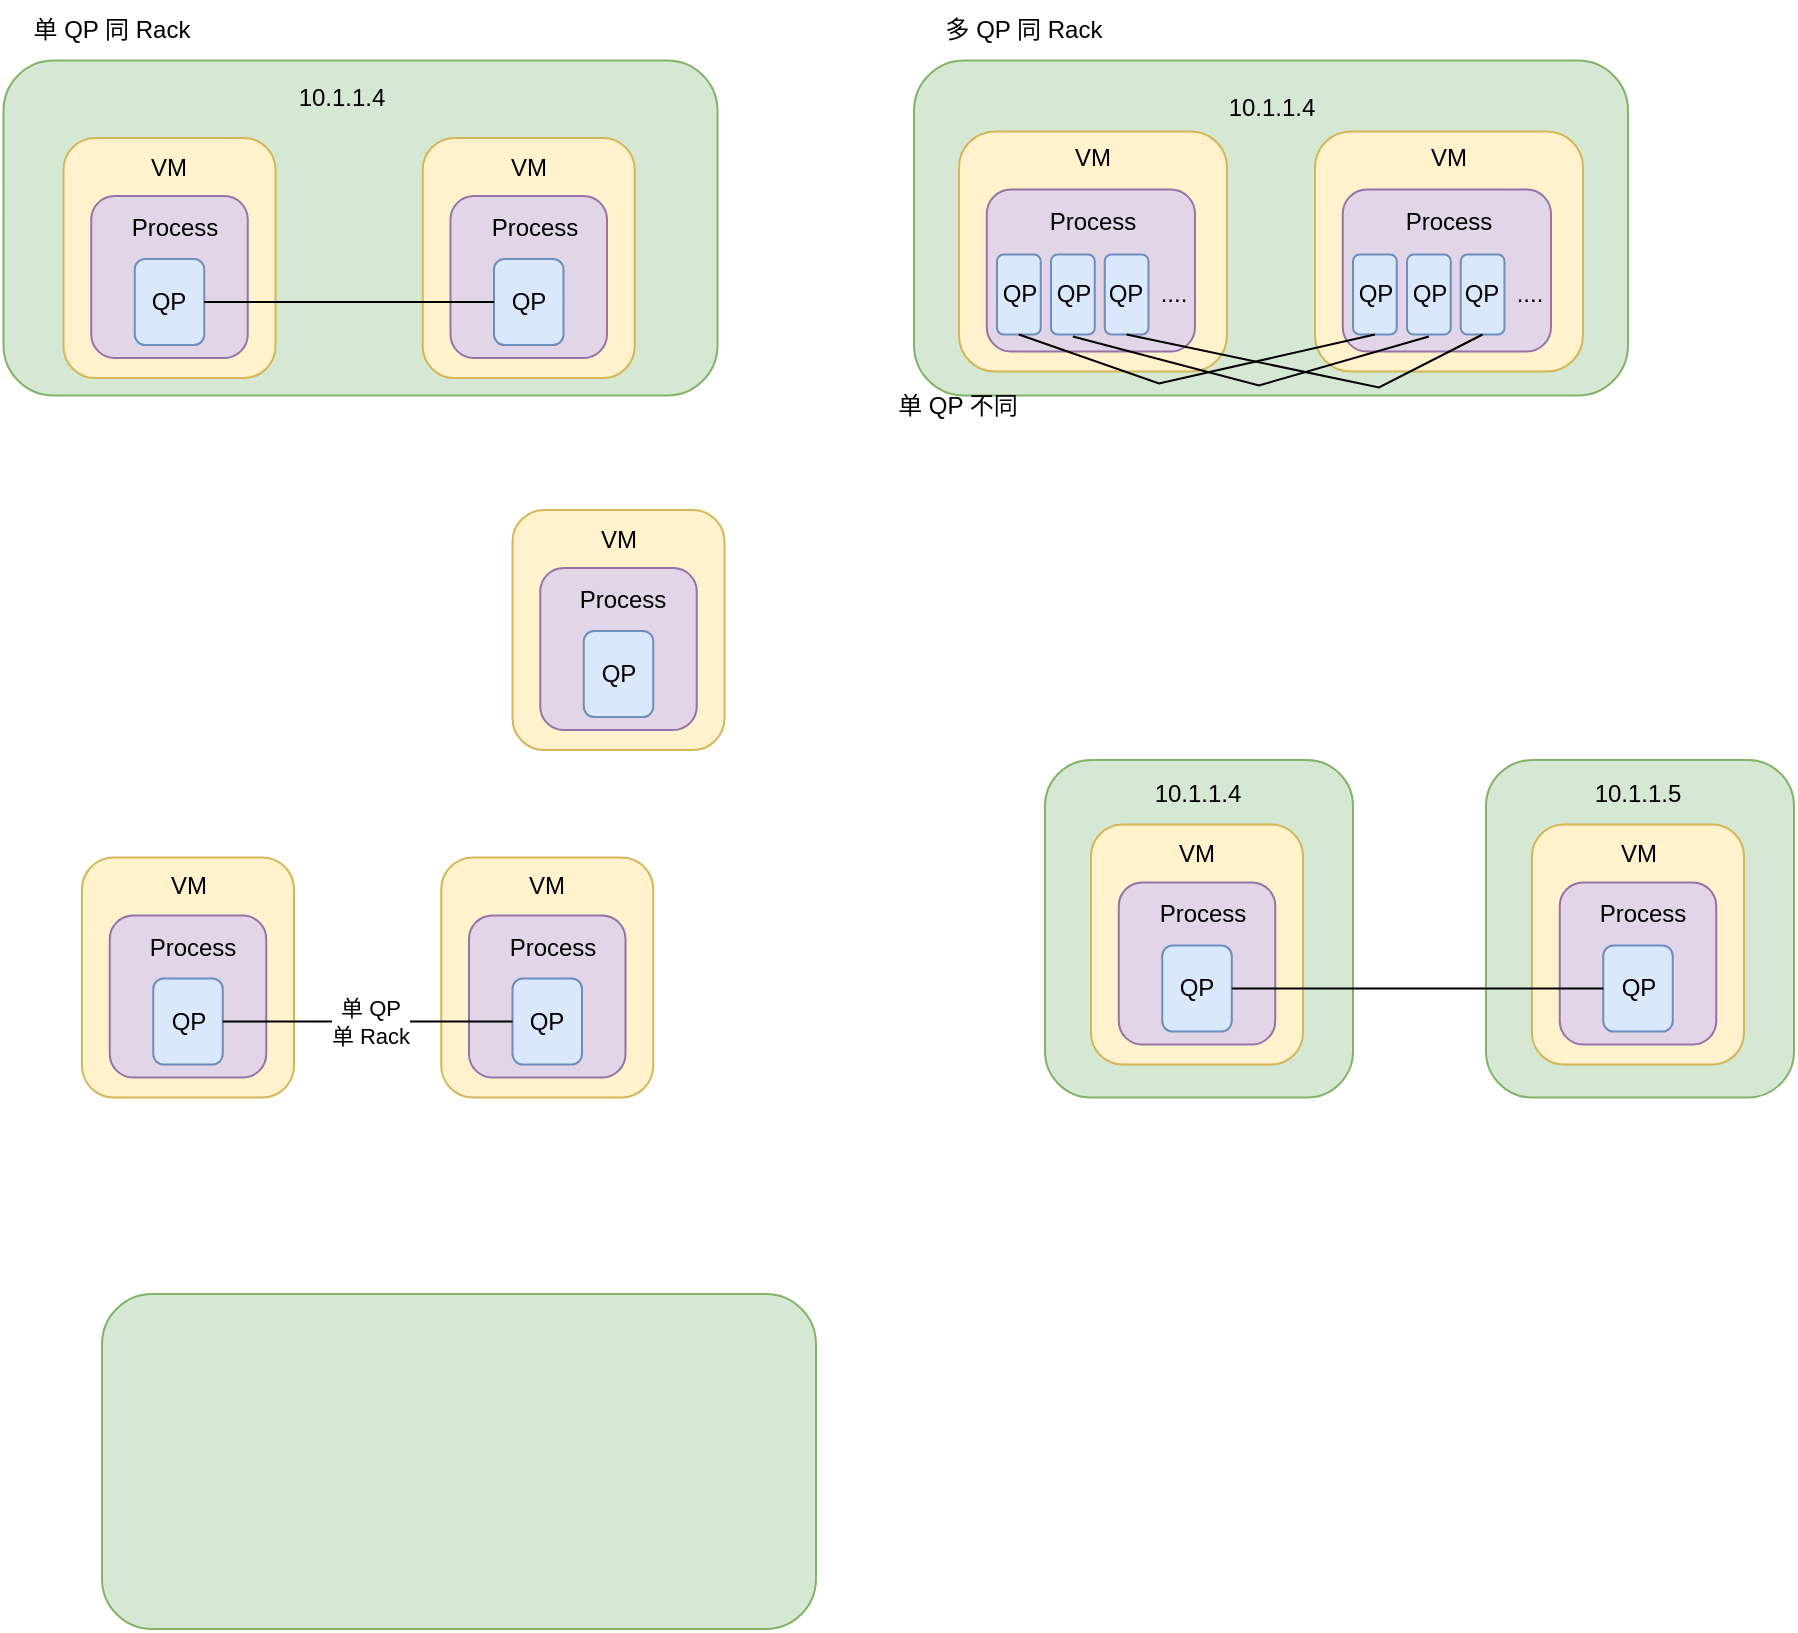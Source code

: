 <mxfile version="26.2.14">
  <diagram name="第 1 页" id="bb4P5hw4HZRwwf8iZv8R">
    <mxGraphModel dx="1186" dy="1196" grid="0" gridSize="10" guides="1" tooltips="1" connect="1" arrows="1" fold="1" page="0" pageScale="1" pageWidth="827" pageHeight="1169" math="0" shadow="0">
      <root>
        <mxCell id="0" />
        <mxCell id="1" parent="0" />
        <mxCell id="e23MiZItnUsEhFVkmW49-19" value="" style="rounded=1;whiteSpace=wrap;html=1;fillColor=#d5e8d4;strokeColor=#82b366;" vertex="1" parent="1">
          <mxGeometry x="498" y="-270.75" width="357" height="167.5" as="geometry" />
        </mxCell>
        <mxCell id="89p4u61IxVl6NUVOiBiR-15" value="" style="rounded=1;whiteSpace=wrap;html=1;fillColor=#d5e8d4;strokeColor=#82b366;" parent="1" vertex="1">
          <mxGeometry x="42.75" y="-270.75" width="357" height="167.5" as="geometry" />
        </mxCell>
        <mxCell id="89p4u61IxVl6NUVOiBiR-1" value="" style="rounded=1;whiteSpace=wrap;html=1;fillColor=#fff2cc;strokeColor=#d6b656;" parent="1" vertex="1">
          <mxGeometry x="252.37" y="-232" width="106" height="120" as="geometry" />
        </mxCell>
        <mxCell id="89p4u61IxVl6NUVOiBiR-5" value="VM" style="text;strokeColor=none;align=center;fillColor=none;html=1;verticalAlign=middle;whiteSpace=wrap;rounded=0;" parent="1" vertex="1">
          <mxGeometry x="279.87" y="-224" width="51" height="13" as="geometry" />
        </mxCell>
        <mxCell id="89p4u61IxVl6NUVOiBiR-20" value="10.1.1.4" style="text;strokeColor=none;align=center;fillColor=none;html=1;verticalAlign=middle;whiteSpace=wrap;rounded=0;" parent="1" vertex="1">
          <mxGeometry x="156" y="-267" width="112" height="30" as="geometry" />
        </mxCell>
        <mxCell id="89p4u61IxVl6NUVOiBiR-43" value="" style="rounded=1;whiteSpace=wrap;html=1;fillColor=#e1d5e7;strokeColor=#9673a6;" parent="1" vertex="1">
          <mxGeometry x="266.25" y="-203" width="78.25" height="81" as="geometry" />
        </mxCell>
        <mxCell id="89p4u61IxVl6NUVOiBiR-3" value="QP" style="rounded=1;whiteSpace=wrap;html=1;fillColor=#dae8fc;strokeColor=#6c8ebf;" parent="1" vertex="1">
          <mxGeometry x="288" y="-171.5" width="34.75" height="43" as="geometry" />
        </mxCell>
        <mxCell id="89p4u61IxVl6NUVOiBiR-44" value="Process" style="text;strokeColor=none;align=center;fillColor=none;html=1;verticalAlign=middle;whiteSpace=wrap;rounded=0;" parent="1" vertex="1">
          <mxGeometry x="281.5" y="-195" width="53.25" height="16" as="geometry" />
        </mxCell>
        <mxCell id="89p4u61IxVl6NUVOiBiR-58" value="" style="rounded=1;whiteSpace=wrap;html=1;fillColor=#fff2cc;strokeColor=#d6b656;" parent="1" vertex="1">
          <mxGeometry x="72.75" y="-232" width="106" height="120" as="geometry" />
        </mxCell>
        <mxCell id="89p4u61IxVl6NUVOiBiR-59" value="VM" style="text;strokeColor=none;align=center;fillColor=none;html=1;verticalAlign=middle;whiteSpace=wrap;rounded=0;" parent="1" vertex="1">
          <mxGeometry x="100.25" y="-224" width="51" height="13" as="geometry" />
        </mxCell>
        <mxCell id="89p4u61IxVl6NUVOiBiR-60" value="" style="rounded=1;whiteSpace=wrap;html=1;fillColor=#e1d5e7;strokeColor=#9673a6;" parent="1" vertex="1">
          <mxGeometry x="86.63" y="-203" width="78.25" height="81" as="geometry" />
        </mxCell>
        <mxCell id="89p4u61IxVl6NUVOiBiR-61" value="QP" style="rounded=1;whiteSpace=wrap;html=1;fillColor=#dae8fc;strokeColor=#6c8ebf;" parent="1" vertex="1">
          <mxGeometry x="108.38" y="-171.5" width="34.75" height="43" as="geometry" />
        </mxCell>
        <mxCell id="89p4u61IxVl6NUVOiBiR-62" value="Process" style="text;strokeColor=none;align=center;fillColor=none;html=1;verticalAlign=middle;whiteSpace=wrap;rounded=0;" parent="1" vertex="1">
          <mxGeometry x="101.88" y="-195" width="53.25" height="16" as="geometry" />
        </mxCell>
        <mxCell id="89p4u61IxVl6NUVOiBiR-63" value="" style="endArrow=none;html=1;rounded=0;exitX=1;exitY=0.5;exitDx=0;exitDy=0;entryX=0;entryY=0.5;entryDx=0;entryDy=0;" parent="1" source="89p4u61IxVl6NUVOiBiR-61" target="89p4u61IxVl6NUVOiBiR-3" edge="1">
          <mxGeometry width="50" height="50" relative="1" as="geometry">
            <mxPoint x="101.75" y="48" as="sourcePoint" />
            <mxPoint x="151.75" y="-2" as="targetPoint" />
          </mxGeometry>
        </mxCell>
        <mxCell id="89p4u61IxVl6NUVOiBiR-65" value="" style="rounded=1;whiteSpace=wrap;html=1;fillColor=#fff2cc;strokeColor=#d6b656;" parent="1" vertex="1">
          <mxGeometry x="520.5" y="-235.25" width="134" height="120" as="geometry" />
        </mxCell>
        <mxCell id="89p4u61IxVl6NUVOiBiR-66" value="VM" style="text;strokeColor=none;align=center;fillColor=none;html=1;verticalAlign=middle;whiteSpace=wrap;rounded=0;" parent="1" vertex="1">
          <mxGeometry x="562" y="-228.25" width="51" height="13" as="geometry" />
        </mxCell>
        <mxCell id="89p4u61IxVl6NUVOiBiR-67" value="" style="rounded=1;whiteSpace=wrap;html=1;fillColor=#e1d5e7;strokeColor=#9673a6;" parent="1" vertex="1">
          <mxGeometry x="534.38" y="-206.25" width="104.12" height="81" as="geometry" />
        </mxCell>
        <mxCell id="89p4u61IxVl6NUVOiBiR-68" value="QP" style="rounded=1;whiteSpace=wrap;html=1;fillColor=#dae8fc;strokeColor=#6c8ebf;" parent="1" vertex="1">
          <mxGeometry x="539.5" y="-173.75" width="21.87" height="40" as="geometry" />
        </mxCell>
        <mxCell id="89p4u61IxVl6NUVOiBiR-69" value="Process" style="text;strokeColor=none;align=center;fillColor=none;html=1;verticalAlign=middle;whiteSpace=wrap;rounded=0;" parent="1" vertex="1">
          <mxGeometry x="560.87" y="-198.25" width="53.25" height="16" as="geometry" />
        </mxCell>
        <mxCell id="e23MiZItnUsEhFVkmW49-1" value="" style="rounded=1;whiteSpace=wrap;html=1;fillColor=#d5e8d4;strokeColor=#82b366;" vertex="1" parent="1">
          <mxGeometry x="92" y="346" width="357" height="167.5" as="geometry" />
        </mxCell>
        <mxCell id="e23MiZItnUsEhFVkmW49-2" value="" style="rounded=1;whiteSpace=wrap;html=1;fillColor=#fff2cc;strokeColor=#d6b656;" vertex="1" parent="1">
          <mxGeometry x="261.62" y="127.75" width="106" height="120" as="geometry" />
        </mxCell>
        <mxCell id="e23MiZItnUsEhFVkmW49-3" value="VM" style="text;strokeColor=none;align=center;fillColor=none;html=1;verticalAlign=middle;whiteSpace=wrap;rounded=0;" vertex="1" parent="1">
          <mxGeometry x="289.12" y="135.75" width="51" height="13" as="geometry" />
        </mxCell>
        <mxCell id="e23MiZItnUsEhFVkmW49-5" value="" style="rounded=1;whiteSpace=wrap;html=1;fillColor=#e1d5e7;strokeColor=#9673a6;" vertex="1" parent="1">
          <mxGeometry x="275.5" y="156.75" width="78.25" height="81" as="geometry" />
        </mxCell>
        <mxCell id="e23MiZItnUsEhFVkmW49-6" value="QP" style="rounded=1;whiteSpace=wrap;html=1;fillColor=#dae8fc;strokeColor=#6c8ebf;" vertex="1" parent="1">
          <mxGeometry x="297.25" y="188.25" width="34.75" height="43" as="geometry" />
        </mxCell>
        <mxCell id="e23MiZItnUsEhFVkmW49-7" value="Process" style="text;strokeColor=none;align=center;fillColor=none;html=1;verticalAlign=middle;whiteSpace=wrap;rounded=0;" vertex="1" parent="1">
          <mxGeometry x="290.75" y="164.75" width="53.25" height="16" as="geometry" />
        </mxCell>
        <mxCell id="e23MiZItnUsEhFVkmW49-8" value="" style="rounded=1;whiteSpace=wrap;html=1;fillColor=#fff2cc;strokeColor=#d6b656;" vertex="1" parent="1">
          <mxGeometry x="82" y="127.75" width="106" height="120" as="geometry" />
        </mxCell>
        <mxCell id="e23MiZItnUsEhFVkmW49-9" value="VM" style="text;strokeColor=none;align=center;fillColor=none;html=1;verticalAlign=middle;whiteSpace=wrap;rounded=0;" vertex="1" parent="1">
          <mxGeometry x="109.5" y="135.75" width="51" height="13" as="geometry" />
        </mxCell>
        <mxCell id="e23MiZItnUsEhFVkmW49-10" value="" style="rounded=1;whiteSpace=wrap;html=1;fillColor=#e1d5e7;strokeColor=#9673a6;" vertex="1" parent="1">
          <mxGeometry x="95.88" y="156.75" width="78.25" height="81" as="geometry" />
        </mxCell>
        <mxCell id="e23MiZItnUsEhFVkmW49-11" value="QP" style="rounded=1;whiteSpace=wrap;html=1;fillColor=#dae8fc;strokeColor=#6c8ebf;" vertex="1" parent="1">
          <mxGeometry x="117.63" y="188.25" width="34.75" height="43" as="geometry" />
        </mxCell>
        <mxCell id="e23MiZItnUsEhFVkmW49-12" value="Process" style="text;strokeColor=none;align=center;fillColor=none;html=1;verticalAlign=middle;whiteSpace=wrap;rounded=0;" vertex="1" parent="1">
          <mxGeometry x="111.13" y="164.75" width="53.25" height="16" as="geometry" />
        </mxCell>
        <mxCell id="e23MiZItnUsEhFVkmW49-13" value="" style="endArrow=none;html=1;rounded=0;exitX=1;exitY=0.5;exitDx=0;exitDy=0;entryX=0;entryY=0.5;entryDx=0;entryDy=0;" edge="1" parent="1" source="e23MiZItnUsEhFVkmW49-11" target="e23MiZItnUsEhFVkmW49-6">
          <mxGeometry width="50" height="50" relative="1" as="geometry">
            <mxPoint x="111" y="407.75" as="sourcePoint" />
            <mxPoint x="161" y="357.75" as="targetPoint" />
          </mxGeometry>
        </mxCell>
        <mxCell id="e23MiZItnUsEhFVkmW49-14" value="单 QP&lt;div&gt;单 Rack&lt;/div&gt;" style="edgeLabel;html=1;align=center;verticalAlign=middle;resizable=0;points=[];" vertex="1" connectable="0" parent="e23MiZItnUsEhFVkmW49-13">
          <mxGeometry x="0.016" relative="1" as="geometry">
            <mxPoint as="offset" />
          </mxGeometry>
        </mxCell>
        <mxCell id="e23MiZItnUsEhFVkmW49-17" value="单 QP 同 Rack" style="text;strokeColor=none;align=center;fillColor=none;html=1;verticalAlign=middle;whiteSpace=wrap;rounded=0;" vertex="1" parent="1">
          <mxGeometry x="41.75" y="-300.75" width="109.5" height="30" as="geometry" />
        </mxCell>
        <mxCell id="e23MiZItnUsEhFVkmW49-20" style="edgeStyle=orthogonalEdgeStyle;rounded=0;orthogonalLoop=1;jettySize=auto;html=1;exitX=0.5;exitY=1;exitDx=0;exitDy=0;" edge="1" parent="1" source="89p4u61IxVl6NUVOiBiR-66" target="89p4u61IxVl6NUVOiBiR-66">
          <mxGeometry relative="1" as="geometry" />
        </mxCell>
        <mxCell id="e23MiZItnUsEhFVkmW49-21" value="QP" style="rounded=1;whiteSpace=wrap;html=1;fillColor=#dae8fc;strokeColor=#6c8ebf;" vertex="1" parent="1">
          <mxGeometry x="566.5" y="-173.75" width="21.87" height="40" as="geometry" />
        </mxCell>
        <mxCell id="e23MiZItnUsEhFVkmW49-22" value="...." style="text;strokeColor=none;align=center;fillColor=none;html=1;verticalAlign=middle;whiteSpace=wrap;rounded=0;" vertex="1" parent="1">
          <mxGeometry x="615.24" y="-162.75" width="26.13" height="17.5" as="geometry" />
        </mxCell>
        <mxCell id="e23MiZItnUsEhFVkmW49-25" value="QP" style="rounded=1;whiteSpace=wrap;html=1;fillColor=#dae8fc;strokeColor=#6c8ebf;" vertex="1" parent="1">
          <mxGeometry x="593.37" y="-173.75" width="21.87" height="40" as="geometry" />
        </mxCell>
        <mxCell id="e23MiZItnUsEhFVkmW49-26" value="" style="rounded=1;whiteSpace=wrap;html=1;fillColor=#fff2cc;strokeColor=#d6b656;" vertex="1" parent="1">
          <mxGeometry x="698.5" y="-235.25" width="134" height="120" as="geometry" />
        </mxCell>
        <mxCell id="e23MiZItnUsEhFVkmW49-27" value="VM" style="text;strokeColor=none;align=center;fillColor=none;html=1;verticalAlign=middle;whiteSpace=wrap;rounded=0;" vertex="1" parent="1">
          <mxGeometry x="740" y="-228.25" width="51" height="13" as="geometry" />
        </mxCell>
        <mxCell id="e23MiZItnUsEhFVkmW49-28" value="" style="rounded=1;whiteSpace=wrap;html=1;fillColor=#e1d5e7;strokeColor=#9673a6;" vertex="1" parent="1">
          <mxGeometry x="712.38" y="-206.25" width="104.12" height="81" as="geometry" />
        </mxCell>
        <mxCell id="e23MiZItnUsEhFVkmW49-29" value="QP" style="rounded=1;whiteSpace=wrap;html=1;fillColor=#dae8fc;strokeColor=#6c8ebf;" vertex="1" parent="1">
          <mxGeometry x="717.5" y="-173.75" width="21.87" height="40" as="geometry" />
        </mxCell>
        <mxCell id="e23MiZItnUsEhFVkmW49-30" value="Process" style="text;strokeColor=none;align=center;fillColor=none;html=1;verticalAlign=middle;whiteSpace=wrap;rounded=0;" vertex="1" parent="1">
          <mxGeometry x="738.87" y="-198.25" width="53.25" height="16" as="geometry" />
        </mxCell>
        <mxCell id="e23MiZItnUsEhFVkmW49-31" style="edgeStyle=orthogonalEdgeStyle;rounded=0;orthogonalLoop=1;jettySize=auto;html=1;exitX=0.5;exitY=1;exitDx=0;exitDy=0;" edge="1" parent="1" source="e23MiZItnUsEhFVkmW49-27" target="e23MiZItnUsEhFVkmW49-27">
          <mxGeometry relative="1" as="geometry" />
        </mxCell>
        <mxCell id="e23MiZItnUsEhFVkmW49-32" value="QP" style="rounded=1;whiteSpace=wrap;html=1;fillColor=#dae8fc;strokeColor=#6c8ebf;" vertex="1" parent="1">
          <mxGeometry x="744.5" y="-173.75" width="21.87" height="40" as="geometry" />
        </mxCell>
        <mxCell id="e23MiZItnUsEhFVkmW49-33" value="...." style="text;strokeColor=none;align=center;fillColor=none;html=1;verticalAlign=middle;whiteSpace=wrap;rounded=0;" vertex="1" parent="1">
          <mxGeometry x="793.24" y="-162.75" width="26.13" height="17.5" as="geometry" />
        </mxCell>
        <mxCell id="e23MiZItnUsEhFVkmW49-34" value="QP" style="rounded=1;whiteSpace=wrap;html=1;fillColor=#dae8fc;strokeColor=#6c8ebf;" vertex="1" parent="1">
          <mxGeometry x="771.37" y="-173.75" width="21.87" height="40" as="geometry" />
        </mxCell>
        <mxCell id="e23MiZItnUsEhFVkmW49-36" value="" style="endArrow=none;html=1;rounded=0;exitX=0.5;exitY=1;exitDx=0;exitDy=0;entryX=0.5;entryY=1;entryDx=0;entryDy=0;" edge="1" parent="1" source="89p4u61IxVl6NUVOiBiR-68" target="e23MiZItnUsEhFVkmW49-29">
          <mxGeometry width="50" height="50" relative="1" as="geometry">
            <mxPoint x="641.5" y="-54.25" as="sourcePoint" />
            <mxPoint x="691.5" y="-104.25" as="targetPoint" />
            <Array as="points">
              <mxPoint x="620.5" y="-109.25" />
            </Array>
          </mxGeometry>
        </mxCell>
        <mxCell id="e23MiZItnUsEhFVkmW49-37" value="" style="endArrow=none;html=1;rounded=0;exitX=0.5;exitY=1;exitDx=0;exitDy=0;entryX=0.5;entryY=1;entryDx=0;entryDy=0;" edge="1" parent="1">
          <mxGeometry width="50" height="50" relative="1" as="geometry">
            <mxPoint x="577.435" y="-132.75" as="sourcePoint" />
            <mxPoint x="755.435" y="-132.75" as="targetPoint" />
            <Array as="points">
              <mxPoint x="670.5" y="-108.25" />
            </Array>
          </mxGeometry>
        </mxCell>
        <mxCell id="e23MiZItnUsEhFVkmW49-38" value="" style="endArrow=none;html=1;rounded=0;exitX=0.5;exitY=1;exitDx=0;exitDy=0;entryX=0.5;entryY=1;entryDx=0;entryDy=0;" edge="1" parent="1" source="e23MiZItnUsEhFVkmW49-25" target="e23MiZItnUsEhFVkmW49-34">
          <mxGeometry width="50" height="50" relative="1" as="geometry">
            <mxPoint x="772.5" y="-39.25" as="sourcePoint" />
            <mxPoint x="822.5" y="-89.25" as="targetPoint" />
            <Array as="points">
              <mxPoint x="730.5" y="-107.25" />
            </Array>
          </mxGeometry>
        </mxCell>
        <mxCell id="e23MiZItnUsEhFVkmW49-39" value="多 QP 同 Rack" style="text;strokeColor=none;align=center;fillColor=none;html=1;verticalAlign=middle;whiteSpace=wrap;rounded=0;" vertex="1" parent="1">
          <mxGeometry x="498" y="-300.75" width="109.5" height="30" as="geometry" />
        </mxCell>
        <mxCell id="e23MiZItnUsEhFVkmW49-41" value="" style="rounded=1;whiteSpace=wrap;html=1;fillColor=#d5e8d4;strokeColor=#82b366;" vertex="1" parent="1">
          <mxGeometry x="563.5" y="79" width="154" height="168.75" as="geometry" />
        </mxCell>
        <mxCell id="e23MiZItnUsEhFVkmW49-47" value="" style="rounded=1;whiteSpace=wrap;html=1;fillColor=#fff2cc;strokeColor=#d6b656;" vertex="1" parent="1">
          <mxGeometry x="586.5" y="111.25" width="106" height="120" as="geometry" />
        </mxCell>
        <mxCell id="e23MiZItnUsEhFVkmW49-48" value="VM" style="text;strokeColor=none;align=center;fillColor=none;html=1;verticalAlign=middle;whiteSpace=wrap;rounded=0;" vertex="1" parent="1">
          <mxGeometry x="614" y="119.25" width="51" height="13" as="geometry" />
        </mxCell>
        <mxCell id="e23MiZItnUsEhFVkmW49-49" value="" style="rounded=1;whiteSpace=wrap;html=1;fillColor=#e1d5e7;strokeColor=#9673a6;" vertex="1" parent="1">
          <mxGeometry x="600.38" y="140.25" width="78.25" height="81" as="geometry" />
        </mxCell>
        <mxCell id="e23MiZItnUsEhFVkmW49-50" value="QP" style="rounded=1;whiteSpace=wrap;html=1;fillColor=#dae8fc;strokeColor=#6c8ebf;" vertex="1" parent="1">
          <mxGeometry x="622.13" y="171.75" width="34.75" height="43" as="geometry" />
        </mxCell>
        <mxCell id="e23MiZItnUsEhFVkmW49-51" value="Process" style="text;strokeColor=none;align=center;fillColor=none;html=1;verticalAlign=middle;whiteSpace=wrap;rounded=0;" vertex="1" parent="1">
          <mxGeometry x="615.63" y="148.25" width="53.25" height="16" as="geometry" />
        </mxCell>
        <mxCell id="e23MiZItnUsEhFVkmW49-52" value="" style="rounded=1;whiteSpace=wrap;html=1;fillColor=#fff2cc;strokeColor=#d6b656;" vertex="1" parent="1">
          <mxGeometry x="297.25" y="-46" width="106" height="120" as="geometry" />
        </mxCell>
        <mxCell id="e23MiZItnUsEhFVkmW49-53" value="VM" style="text;strokeColor=none;align=center;fillColor=none;html=1;verticalAlign=middle;whiteSpace=wrap;rounded=0;" vertex="1" parent="1">
          <mxGeometry x="324.75" y="-38" width="51" height="13" as="geometry" />
        </mxCell>
        <mxCell id="e23MiZItnUsEhFVkmW49-54" value="" style="rounded=1;whiteSpace=wrap;html=1;fillColor=#e1d5e7;strokeColor=#9673a6;" vertex="1" parent="1">
          <mxGeometry x="311.13" y="-17" width="78.25" height="81" as="geometry" />
        </mxCell>
        <mxCell id="e23MiZItnUsEhFVkmW49-55" value="QP" style="rounded=1;whiteSpace=wrap;html=1;fillColor=#dae8fc;strokeColor=#6c8ebf;" vertex="1" parent="1">
          <mxGeometry x="332.88" y="14.5" width="34.75" height="43" as="geometry" />
        </mxCell>
        <mxCell id="e23MiZItnUsEhFVkmW49-56" value="Process" style="text;strokeColor=none;align=center;fillColor=none;html=1;verticalAlign=middle;whiteSpace=wrap;rounded=0;" vertex="1" parent="1">
          <mxGeometry x="326.38" y="-9" width="53.25" height="16" as="geometry" />
        </mxCell>
        <mxCell id="e23MiZItnUsEhFVkmW49-57" value="10.1.1.4" style="text;strokeColor=none;align=center;fillColor=none;html=1;verticalAlign=middle;whiteSpace=wrap;rounded=0;" vertex="1" parent="1">
          <mxGeometry x="583.51" y="81.25" width="112" height="30" as="geometry" />
        </mxCell>
        <mxCell id="e23MiZItnUsEhFVkmW49-58" value="" style="rounded=1;whiteSpace=wrap;html=1;fillColor=#d5e8d4;strokeColor=#82b366;" vertex="1" parent="1">
          <mxGeometry x="784" y="79" width="154" height="168.75" as="geometry" />
        </mxCell>
        <mxCell id="e23MiZItnUsEhFVkmW49-59" value="" style="rounded=1;whiteSpace=wrap;html=1;fillColor=#fff2cc;strokeColor=#d6b656;" vertex="1" parent="1">
          <mxGeometry x="807" y="111.25" width="106" height="120" as="geometry" />
        </mxCell>
        <mxCell id="e23MiZItnUsEhFVkmW49-60" value="VM" style="text;strokeColor=none;align=center;fillColor=none;html=1;verticalAlign=middle;whiteSpace=wrap;rounded=0;" vertex="1" parent="1">
          <mxGeometry x="834.5" y="119.25" width="51" height="13" as="geometry" />
        </mxCell>
        <mxCell id="e23MiZItnUsEhFVkmW49-61" value="" style="rounded=1;whiteSpace=wrap;html=1;fillColor=#e1d5e7;strokeColor=#9673a6;" vertex="1" parent="1">
          <mxGeometry x="820.88" y="140.25" width="78.25" height="81" as="geometry" />
        </mxCell>
        <mxCell id="e23MiZItnUsEhFVkmW49-62" value="QP" style="rounded=1;whiteSpace=wrap;html=1;fillColor=#dae8fc;strokeColor=#6c8ebf;" vertex="1" parent="1">
          <mxGeometry x="842.63" y="171.75" width="34.75" height="43" as="geometry" />
        </mxCell>
        <mxCell id="e23MiZItnUsEhFVkmW49-63" value="Process" style="text;strokeColor=none;align=center;fillColor=none;html=1;verticalAlign=middle;whiteSpace=wrap;rounded=0;" vertex="1" parent="1">
          <mxGeometry x="836.13" y="148.25" width="53.25" height="16" as="geometry" />
        </mxCell>
        <mxCell id="e23MiZItnUsEhFVkmW49-64" value="10.1.1.5" style="text;strokeColor=none;align=center;fillColor=none;html=1;verticalAlign=middle;whiteSpace=wrap;rounded=0;" vertex="1" parent="1">
          <mxGeometry x="804.01" y="81.25" width="112" height="30" as="geometry" />
        </mxCell>
        <mxCell id="e23MiZItnUsEhFVkmW49-65" value="10.1.1.4" style="text;strokeColor=none;align=center;fillColor=none;html=1;verticalAlign=middle;whiteSpace=wrap;rounded=0;" vertex="1" parent="1">
          <mxGeometry x="620.5" y="-262" width="112" height="30" as="geometry" />
        </mxCell>
        <mxCell id="e23MiZItnUsEhFVkmW49-66" value="" style="endArrow=none;html=1;rounded=0;exitX=1;exitY=0.5;exitDx=0;exitDy=0;entryX=0;entryY=0.5;entryDx=0;entryDy=0;" edge="1" parent="1" source="e23MiZItnUsEhFVkmW49-50" target="e23MiZItnUsEhFVkmW49-62">
          <mxGeometry width="50" height="50" relative="1" as="geometry">
            <mxPoint x="712" y="328" as="sourcePoint" />
            <mxPoint x="762" y="278" as="targetPoint" />
          </mxGeometry>
        </mxCell>
        <mxCell id="e23MiZItnUsEhFVkmW49-67" value="单 QP 不同" style="text;strokeColor=none;align=center;fillColor=none;html=1;verticalAlign=middle;whiteSpace=wrap;rounded=0;" vertex="1" parent="1">
          <mxGeometry x="457" y="-113" width="126" height="30" as="geometry" />
        </mxCell>
      </root>
    </mxGraphModel>
  </diagram>
</mxfile>

